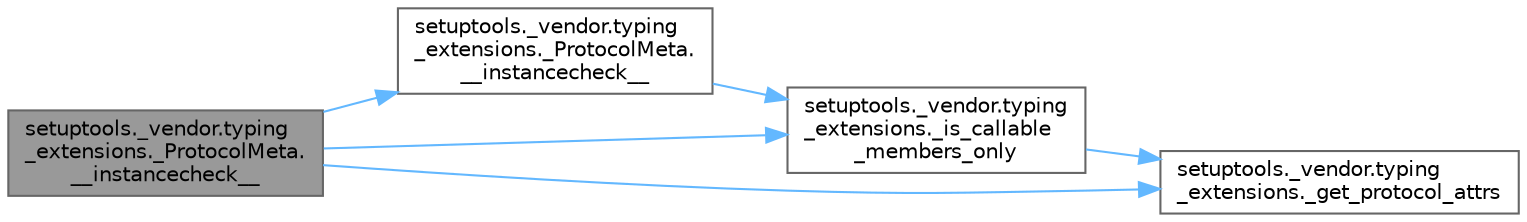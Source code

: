 digraph "setuptools._vendor.typing_extensions._ProtocolMeta.__instancecheck__"
{
 // LATEX_PDF_SIZE
  bgcolor="transparent";
  edge [fontname=Helvetica,fontsize=10,labelfontname=Helvetica,labelfontsize=10];
  node [fontname=Helvetica,fontsize=10,shape=box,height=0.2,width=0.4];
  rankdir="LR";
  Node1 [id="Node000001",label="setuptools._vendor.typing\l_extensions._ProtocolMeta.\l__instancecheck__",height=0.2,width=0.4,color="gray40", fillcolor="grey60", style="filled", fontcolor="black",tooltip=" "];
  Node1 -> Node2 [id="edge1_Node000001_Node000002",color="steelblue1",style="solid",tooltip=" "];
  Node2 [id="Node000002",label="setuptools._vendor.typing\l_extensions._ProtocolMeta.\l__instancecheck__",height=0.2,width=0.4,color="grey40", fillcolor="white", style="filled",URL="$classsetuptools_1_1__vendor_1_1typing__extensions_1_1___protocol_meta.html#af8a36e4a842e2bcb03ebda685055bee0",tooltip=" "];
  Node2 -> Node3 [id="edge2_Node000002_Node000003",color="steelblue1",style="solid",tooltip=" "];
  Node3 [id="Node000003",label="setuptools._vendor.typing\l_extensions._is_callable\l_members_only",height=0.2,width=0.4,color="grey40", fillcolor="white", style="filled",URL="$namespacesetuptools_1_1__vendor_1_1typing__extensions.html#a741225e1f28b5d9fca06722d55e228c4",tooltip=" "];
  Node3 -> Node4 [id="edge3_Node000003_Node000004",color="steelblue1",style="solid",tooltip=" "];
  Node4 [id="Node000004",label="setuptools._vendor.typing\l_extensions._get_protocol_attrs",height=0.2,width=0.4,color="grey40", fillcolor="white", style="filled",URL="$namespacesetuptools_1_1__vendor_1_1typing__extensions.html#a319d5b2a4c34c2165d18fc22d2342b82",tooltip=" "];
  Node1 -> Node4 [id="edge4_Node000001_Node000004",color="steelblue1",style="solid",tooltip=" "];
  Node1 -> Node3 [id="edge5_Node000001_Node000003",color="steelblue1",style="solid",tooltip=" "];
}
